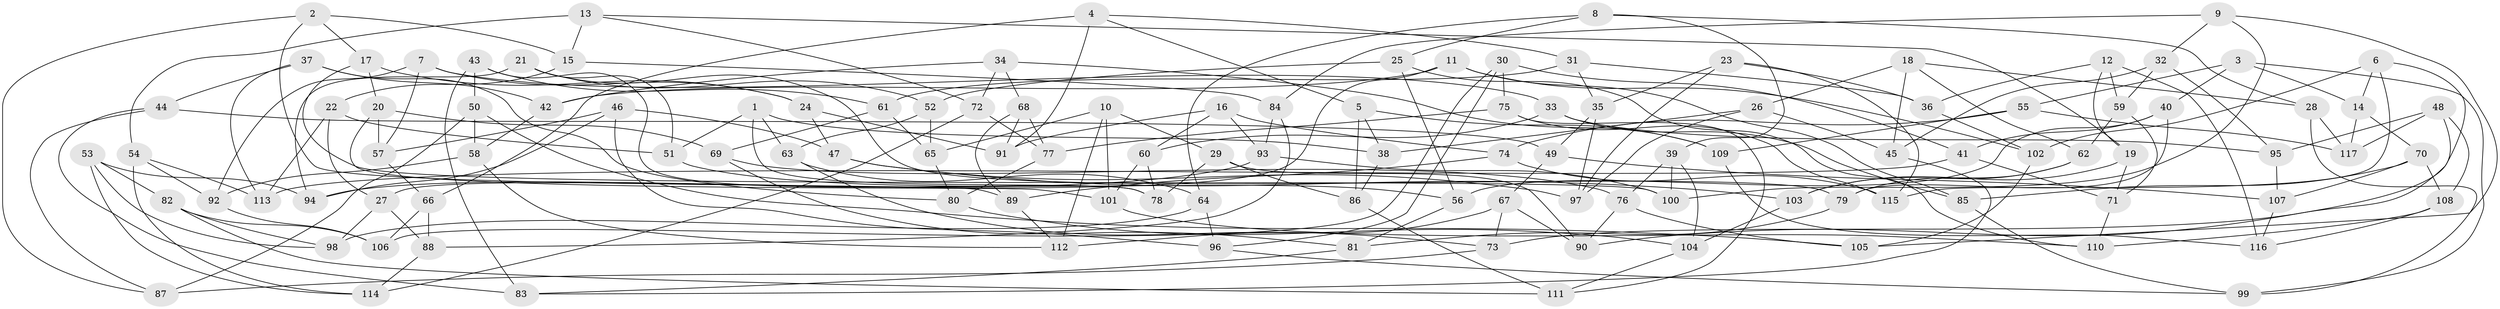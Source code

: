 // Generated by graph-tools (version 1.1) at 2025/11/02/27/25 16:11:48]
// undirected, 117 vertices, 234 edges
graph export_dot {
graph [start="1"]
  node [color=gray90,style=filled];
  1;
  2;
  3;
  4;
  5;
  6;
  7;
  8;
  9;
  10;
  11;
  12;
  13;
  14;
  15;
  16;
  17;
  18;
  19;
  20;
  21;
  22;
  23;
  24;
  25;
  26;
  27;
  28;
  29;
  30;
  31;
  32;
  33;
  34;
  35;
  36;
  37;
  38;
  39;
  40;
  41;
  42;
  43;
  44;
  45;
  46;
  47;
  48;
  49;
  50;
  51;
  52;
  53;
  54;
  55;
  56;
  57;
  58;
  59;
  60;
  61;
  62;
  63;
  64;
  65;
  66;
  67;
  68;
  69;
  70;
  71;
  72;
  73;
  74;
  75;
  76;
  77;
  78;
  79;
  80;
  81;
  82;
  83;
  84;
  85;
  86;
  87;
  88;
  89;
  90;
  91;
  92;
  93;
  94;
  95;
  96;
  97;
  98;
  99;
  100;
  101;
  102;
  103;
  104;
  105;
  106;
  107;
  108;
  109;
  110;
  111;
  112;
  113;
  114;
  115;
  116;
  117;
  1 -- 51;
  1 -- 78;
  1 -- 38;
  1 -- 63;
  2 -- 15;
  2 -- 87;
  2 -- 89;
  2 -- 17;
  3 -- 40;
  3 -- 99;
  3 -- 14;
  3 -- 55;
  4 -- 5;
  4 -- 31;
  4 -- 66;
  4 -- 91;
  5 -- 38;
  5 -- 109;
  5 -- 86;
  6 -- 115;
  6 -- 102;
  6 -- 73;
  6 -- 14;
  7 -- 24;
  7 -- 92;
  7 -- 57;
  7 -- 33;
  8 -- 39;
  8 -- 28;
  8 -- 64;
  8 -- 25;
  9 -- 105;
  9 -- 100;
  9 -- 84;
  9 -- 32;
  10 -- 65;
  10 -- 101;
  10 -- 112;
  10 -- 29;
  11 -- 42;
  11 -- 85;
  11 -- 102;
  11 -- 27;
  12 -- 59;
  12 -- 36;
  12 -- 19;
  12 -- 116;
  13 -- 19;
  13 -- 72;
  13 -- 15;
  13 -- 54;
  14 -- 117;
  14 -- 70;
  15 -- 84;
  15 -- 22;
  16 -- 93;
  16 -- 74;
  16 -- 60;
  16 -- 91;
  17 -- 20;
  17 -- 24;
  17 -- 100;
  18 -- 28;
  18 -- 62;
  18 -- 45;
  18 -- 26;
  19 -- 71;
  19 -- 103;
  20 -- 57;
  20 -- 69;
  20 -- 101;
  21 -- 52;
  21 -- 51;
  21 -- 94;
  21 -- 79;
  22 -- 113;
  22 -- 27;
  22 -- 51;
  23 -- 115;
  23 -- 97;
  23 -- 36;
  23 -- 35;
  24 -- 47;
  24 -- 91;
  25 -- 52;
  25 -- 110;
  25 -- 56;
  26 -- 97;
  26 -- 45;
  26 -- 38;
  27 -- 98;
  27 -- 88;
  28 -- 117;
  28 -- 99;
  29 -- 78;
  29 -- 90;
  29 -- 86;
  30 -- 106;
  30 -- 75;
  30 -- 96;
  30 -- 41;
  31 -- 61;
  31 -- 35;
  31 -- 36;
  32 -- 59;
  32 -- 45;
  32 -- 95;
  33 -- 60;
  33 -- 85;
  33 -- 95;
  34 -- 42;
  34 -- 109;
  34 -- 68;
  34 -- 72;
  35 -- 49;
  35 -- 97;
  36 -- 102;
  37 -- 42;
  37 -- 44;
  37 -- 113;
  37 -- 80;
  38 -- 86;
  39 -- 104;
  39 -- 100;
  39 -- 76;
  40 -- 41;
  40 -- 56;
  40 -- 79;
  41 -- 113;
  41 -- 71;
  42 -- 58;
  43 -- 83;
  43 -- 50;
  43 -- 61;
  43 -- 78;
  44 -- 83;
  44 -- 49;
  44 -- 87;
  45 -- 83;
  46 -- 47;
  46 -- 94;
  46 -- 96;
  46 -- 57;
  47 -- 103;
  47 -- 97;
  48 -- 95;
  48 -- 117;
  48 -- 90;
  48 -- 108;
  49 -- 107;
  49 -- 67;
  50 -- 58;
  50 -- 105;
  50 -- 87;
  51 -- 56;
  52 -- 65;
  52 -- 63;
  53 -- 82;
  53 -- 98;
  53 -- 94;
  53 -- 114;
  54 -- 92;
  54 -- 114;
  54 -- 113;
  55 -- 74;
  55 -- 109;
  55 -- 117;
  56 -- 81;
  57 -- 66;
  58 -- 92;
  58 -- 112;
  59 -- 62;
  59 -- 71;
  60 -- 78;
  60 -- 101;
  61 -- 65;
  61 -- 69;
  62 -- 103;
  62 -- 79;
  63 -- 64;
  63 -- 73;
  64 -- 98;
  64 -- 96;
  65 -- 80;
  66 -- 106;
  66 -- 88;
  67 -- 112;
  67 -- 90;
  67 -- 73;
  68 -- 89;
  68 -- 91;
  68 -- 77;
  69 -- 81;
  69 -- 76;
  70 -- 107;
  70 -- 108;
  70 -- 85;
  71 -- 110;
  72 -- 114;
  72 -- 77;
  73 -- 87;
  74 -- 89;
  74 -- 115;
  75 -- 115;
  75 -- 77;
  75 -- 111;
  76 -- 90;
  76 -- 105;
  77 -- 80;
  79 -- 81;
  80 -- 104;
  81 -- 83;
  82 -- 106;
  82 -- 98;
  82 -- 111;
  84 -- 93;
  84 -- 88;
  85 -- 99;
  86 -- 111;
  88 -- 114;
  89 -- 112;
  92 -- 106;
  93 -- 100;
  93 -- 94;
  95 -- 107;
  96 -- 99;
  101 -- 110;
  102 -- 105;
  103 -- 104;
  104 -- 111;
  107 -- 116;
  108 -- 116;
  108 -- 110;
  109 -- 116;
}
